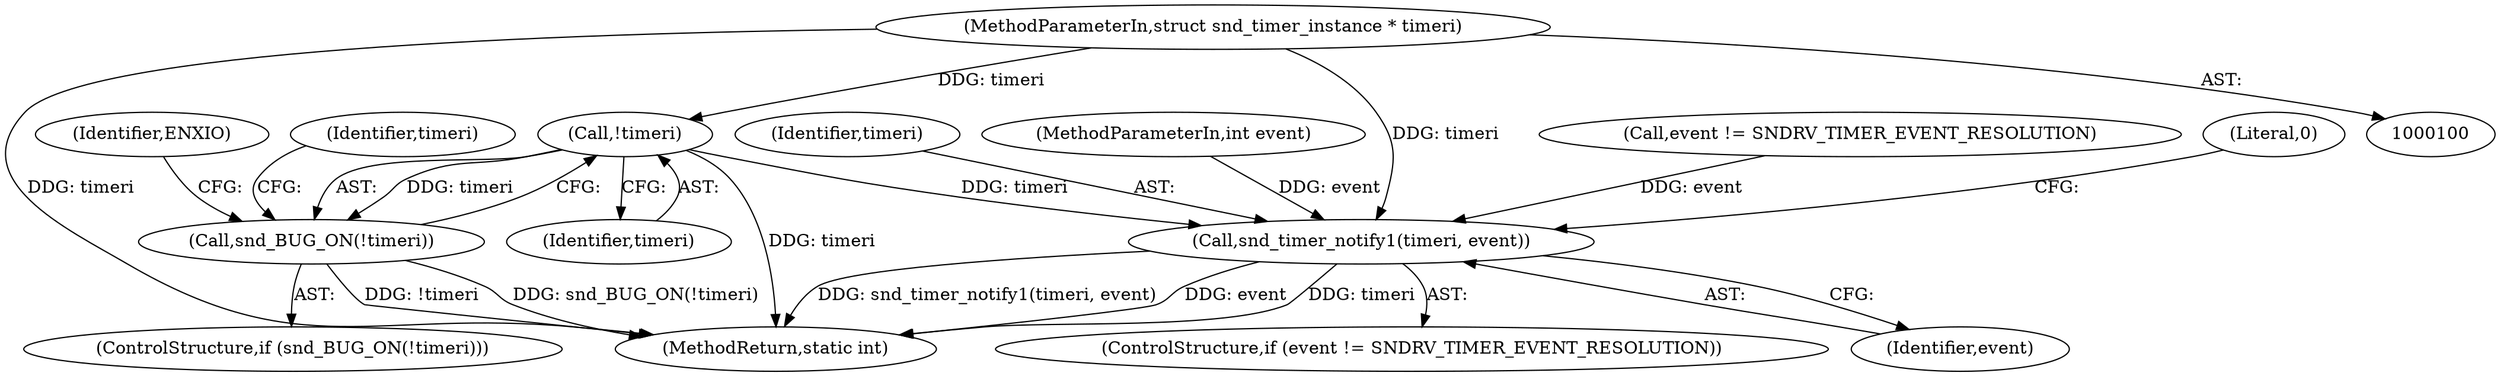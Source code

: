 digraph "0_linux_b5a663aa426f4884c71cd8580adae73f33570f0d@pointer" {
"1000109" [label="(Call,!timeri)"];
"1000101" [label="(MethodParameterIn,struct snd_timer_instance * timeri)"];
"1000108" [label="(Call,snd_BUG_ON(!timeri))"];
"1000242" [label="(Call,snd_timer_notify1(timeri, event))"];
"1000109" [label="(Call,!timeri)"];
"1000108" [label="(Call,snd_BUG_ON(!timeri))"];
"1000239" [label="(Call,event != SNDRV_TIMER_EVENT_RESOLUTION)"];
"1000113" [label="(Identifier,ENXIO)"];
"1000117" [label="(Identifier,timeri)"];
"1000246" [label="(Literal,0)"];
"1000243" [label="(Identifier,timeri)"];
"1000110" [label="(Identifier,timeri)"];
"1000103" [label="(MethodParameterIn,int event)"];
"1000244" [label="(Identifier,event)"];
"1000242" [label="(Call,snd_timer_notify1(timeri, event))"];
"1000247" [label="(MethodReturn,static int)"];
"1000238" [label="(ControlStructure,if (event != SNDRV_TIMER_EVENT_RESOLUTION))"];
"1000107" [label="(ControlStructure,if (snd_BUG_ON(!timeri)))"];
"1000101" [label="(MethodParameterIn,struct snd_timer_instance * timeri)"];
"1000109" -> "1000108"  [label="AST: "];
"1000109" -> "1000110"  [label="CFG: "];
"1000110" -> "1000109"  [label="AST: "];
"1000108" -> "1000109"  [label="CFG: "];
"1000109" -> "1000247"  [label="DDG: timeri"];
"1000109" -> "1000108"  [label="DDG: timeri"];
"1000101" -> "1000109"  [label="DDG: timeri"];
"1000109" -> "1000242"  [label="DDG: timeri"];
"1000101" -> "1000100"  [label="AST: "];
"1000101" -> "1000247"  [label="DDG: timeri"];
"1000101" -> "1000242"  [label="DDG: timeri"];
"1000108" -> "1000107"  [label="AST: "];
"1000113" -> "1000108"  [label="CFG: "];
"1000117" -> "1000108"  [label="CFG: "];
"1000108" -> "1000247"  [label="DDG: snd_BUG_ON(!timeri)"];
"1000108" -> "1000247"  [label="DDG: !timeri"];
"1000242" -> "1000238"  [label="AST: "];
"1000242" -> "1000244"  [label="CFG: "];
"1000243" -> "1000242"  [label="AST: "];
"1000244" -> "1000242"  [label="AST: "];
"1000246" -> "1000242"  [label="CFG: "];
"1000242" -> "1000247"  [label="DDG: snd_timer_notify1(timeri, event)"];
"1000242" -> "1000247"  [label="DDG: event"];
"1000242" -> "1000247"  [label="DDG: timeri"];
"1000239" -> "1000242"  [label="DDG: event"];
"1000103" -> "1000242"  [label="DDG: event"];
}
